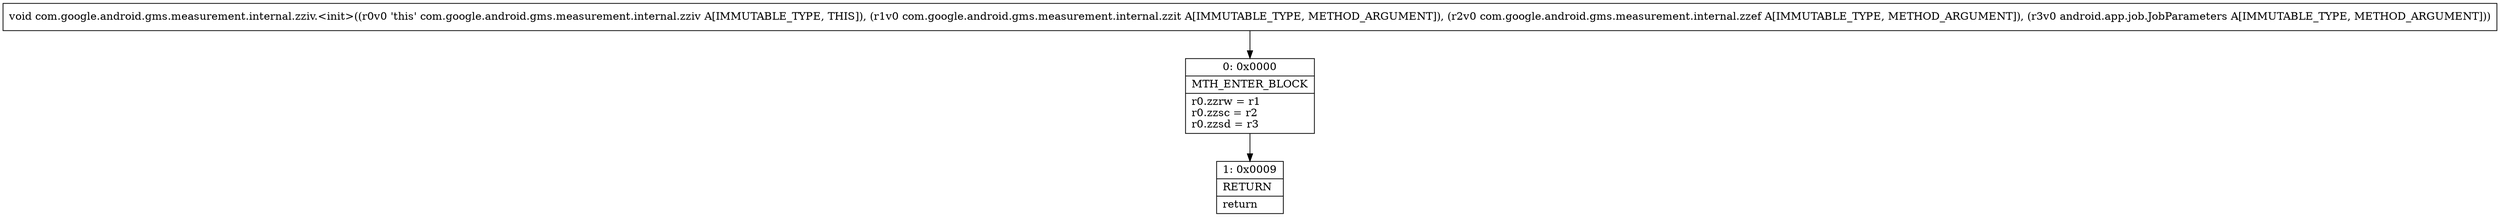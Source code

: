 digraph "CFG forcom.google.android.gms.measurement.internal.zziv.\<init\>(Lcom\/google\/android\/gms\/measurement\/internal\/zzit;Lcom\/google\/android\/gms\/measurement\/internal\/zzef;Landroid\/app\/job\/JobParameters;)V" {
Node_0 [shape=record,label="{0\:\ 0x0000|MTH_ENTER_BLOCK\l|r0.zzrw = r1\lr0.zzsc = r2\lr0.zzsd = r3\l}"];
Node_1 [shape=record,label="{1\:\ 0x0009|RETURN\l|return\l}"];
MethodNode[shape=record,label="{void com.google.android.gms.measurement.internal.zziv.\<init\>((r0v0 'this' com.google.android.gms.measurement.internal.zziv A[IMMUTABLE_TYPE, THIS]), (r1v0 com.google.android.gms.measurement.internal.zzit A[IMMUTABLE_TYPE, METHOD_ARGUMENT]), (r2v0 com.google.android.gms.measurement.internal.zzef A[IMMUTABLE_TYPE, METHOD_ARGUMENT]), (r3v0 android.app.job.JobParameters A[IMMUTABLE_TYPE, METHOD_ARGUMENT])) }"];
MethodNode -> Node_0;
Node_0 -> Node_1;
}

